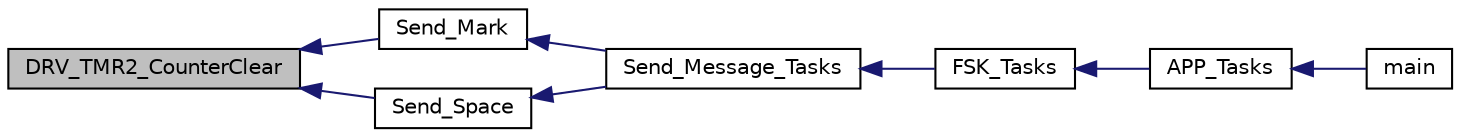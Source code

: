 digraph "DRV_TMR2_CounterClear"
{
  edge [fontname="Helvetica",fontsize="10",labelfontname="Helvetica",labelfontsize="10"];
  node [fontname="Helvetica",fontsize="10",shape=record];
  rankdir="LR";
  Node277 [label="DRV_TMR2_CounterClear",height=0.2,width=0.4,color="black", fillcolor="grey75", style="filled", fontcolor="black"];
  Node277 -> Node278 [dir="back",color="midnightblue",fontsize="10",style="solid",fontname="Helvetica"];
  Node278 [label="Send_Mark",height=0.2,width=0.4,color="black", fillcolor="white", style="filled",URL="$inszt__fsk_8c.html#af6df46cfba14cca3d40316ea7fd73864"];
  Node278 -> Node279 [dir="back",color="midnightblue",fontsize="10",style="solid",fontname="Helvetica"];
  Node279 [label="Send_Message_Tasks",height=0.2,width=0.4,color="black", fillcolor="white", style="filled",URL="$inszt__fsk_8c.html#a45a8cc3ff099bf7fc92d3f6328fc0177"];
  Node279 -> Node280 [dir="back",color="midnightblue",fontsize="10",style="solid",fontname="Helvetica"];
  Node280 [label="FSK_Tasks",height=0.2,width=0.4,color="black", fillcolor="white", style="filled",URL="$inszt__fsk_8c.html#a86e42784b2bc0d852d28898161103760"];
  Node280 -> Node281 [dir="back",color="midnightblue",fontsize="10",style="solid",fontname="Helvetica"];
  Node281 [label="APP_Tasks",height=0.2,width=0.4,color="black", fillcolor="white", style="filled",URL="$inszt__app_8c.html#a859aee46b660cfee47cfd45ce08f6862"];
  Node281 -> Node282 [dir="back",color="midnightblue",fontsize="10",style="solid",fontname="Helvetica"];
  Node282 [label="main",height=0.2,width=0.4,color="black", fillcolor="white", style="filled",URL="$inszt__main_8c.html#a840291bc02cba5474a4cb46a9b9566fe"];
  Node277 -> Node283 [dir="back",color="midnightblue",fontsize="10",style="solid",fontname="Helvetica"];
  Node283 [label="Send_Space",height=0.2,width=0.4,color="black", fillcolor="white", style="filled",URL="$inszt__fsk_8c.html#ad64d2f0c440d4a040bc0efd2f44d24e4"];
  Node283 -> Node279 [dir="back",color="midnightblue",fontsize="10",style="solid",fontname="Helvetica"];
}
